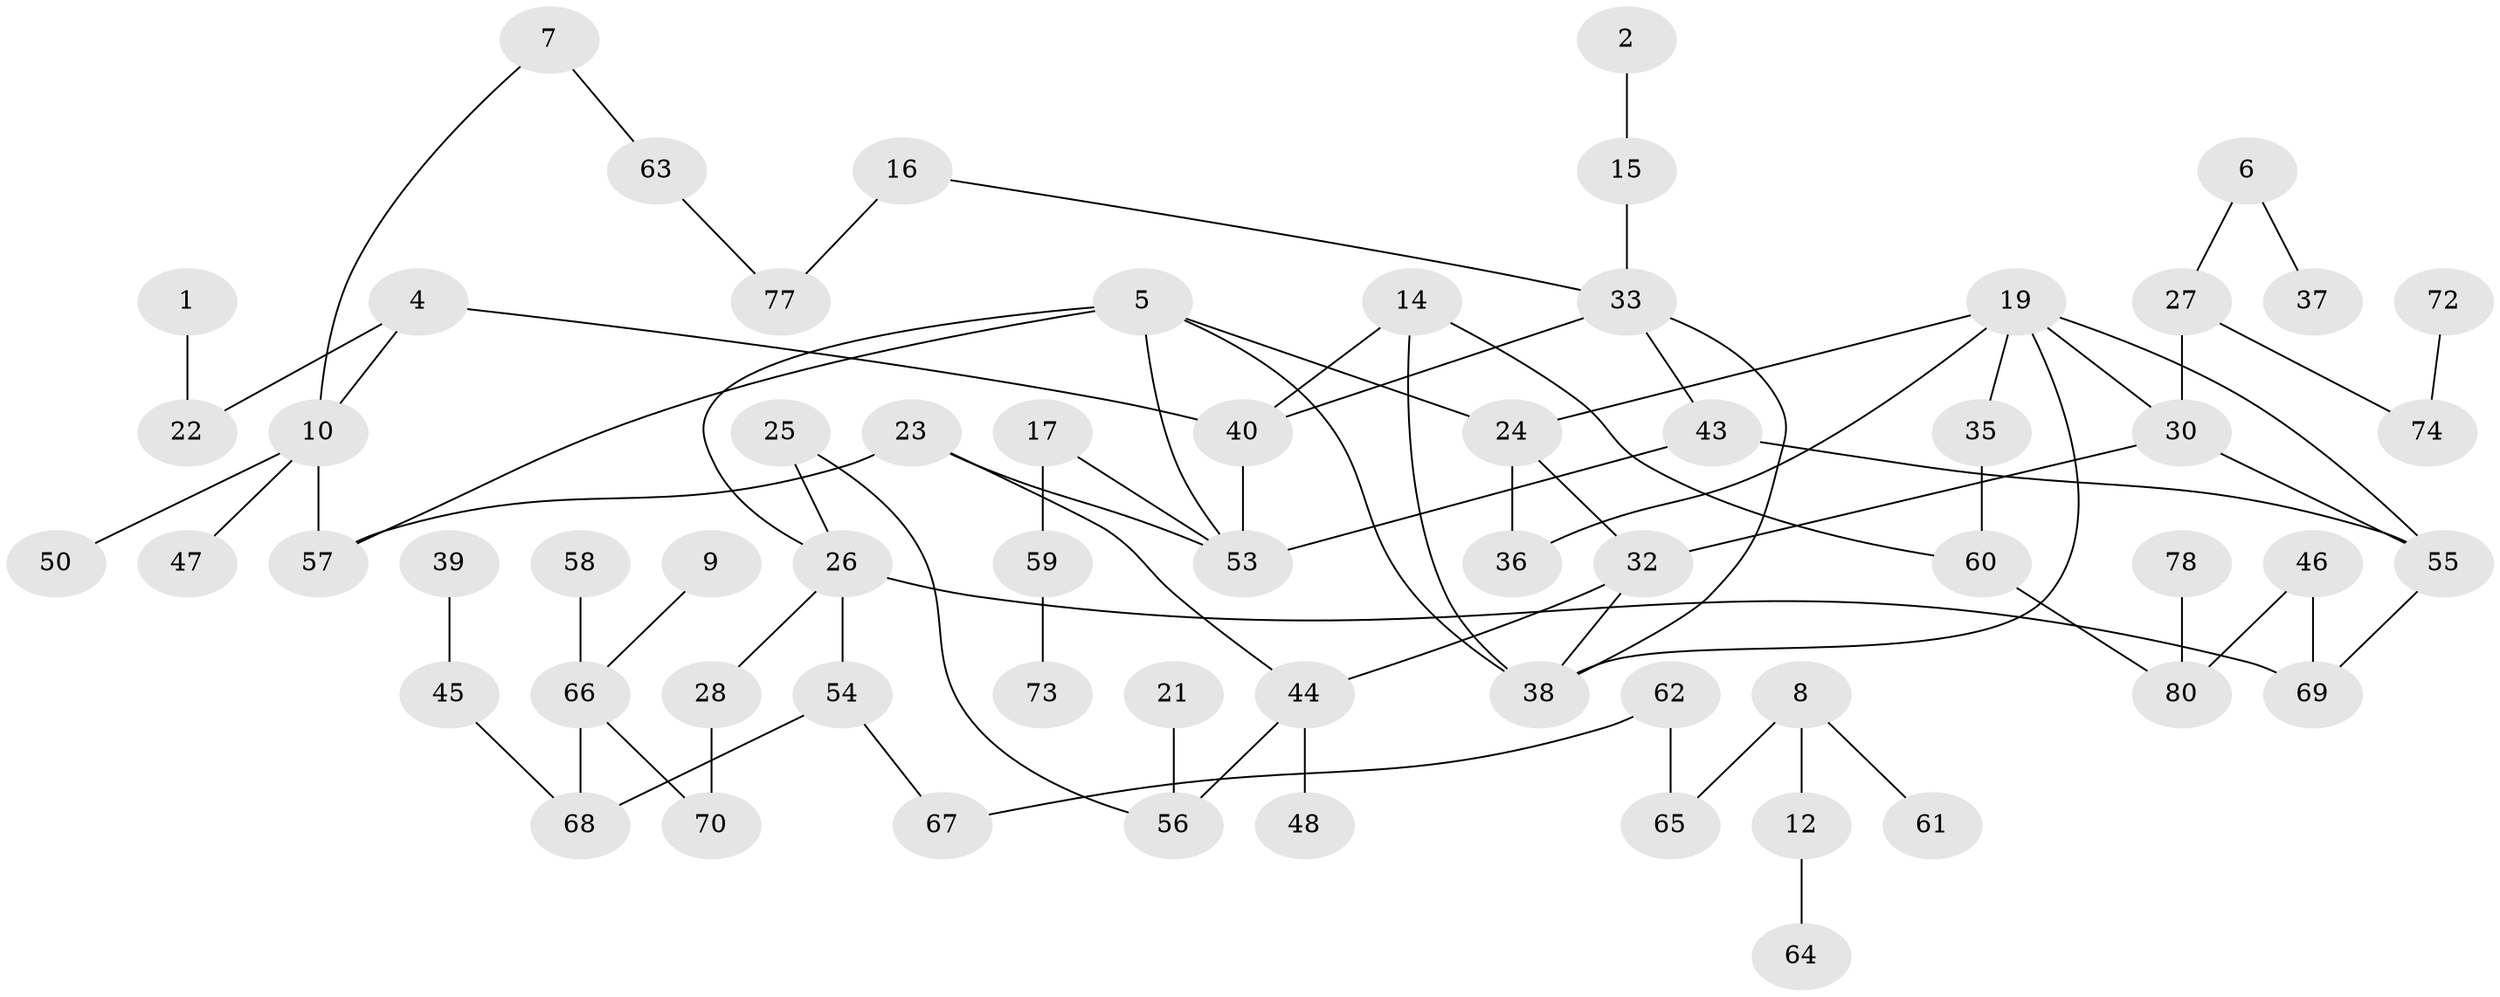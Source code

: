 // original degree distribution, {1: 0.25663716814159293, 0: 0.1504424778761062, 2: 0.26548672566371684, 3: 0.17699115044247787, 4: 0.09734513274336283, 6: 0.02654867256637168, 5: 0.02654867256637168}
// Generated by graph-tools (version 1.1) at 2025/48/03/04/25 22:48:13]
// undirected, 63 vertices, 80 edges
graph export_dot {
  node [color=gray90,style=filled];
  1;
  2;
  4;
  5;
  6;
  7;
  8;
  9;
  10;
  12;
  14;
  15;
  16;
  17;
  19;
  21;
  22;
  23;
  24;
  25;
  26;
  27;
  28;
  30;
  32;
  33;
  35;
  36;
  37;
  38;
  39;
  40;
  43;
  44;
  45;
  46;
  47;
  48;
  50;
  53;
  54;
  55;
  56;
  57;
  58;
  59;
  60;
  61;
  62;
  63;
  64;
  65;
  66;
  67;
  68;
  69;
  70;
  72;
  73;
  74;
  77;
  78;
  80;
  1 -- 22 [weight=1.0];
  2 -- 15 [weight=1.0];
  4 -- 10 [weight=1.0];
  4 -- 22 [weight=1.0];
  4 -- 40 [weight=1.0];
  5 -- 24 [weight=1.0];
  5 -- 26 [weight=1.0];
  5 -- 38 [weight=1.0];
  5 -- 53 [weight=1.0];
  5 -- 57 [weight=1.0];
  6 -- 27 [weight=1.0];
  6 -- 37 [weight=1.0];
  7 -- 10 [weight=1.0];
  7 -- 63 [weight=1.0];
  8 -- 12 [weight=1.0];
  8 -- 61 [weight=1.0];
  8 -- 65 [weight=1.0];
  9 -- 66 [weight=1.0];
  10 -- 47 [weight=1.0];
  10 -- 50 [weight=1.0];
  10 -- 57 [weight=1.0];
  12 -- 64 [weight=1.0];
  14 -- 38 [weight=1.0];
  14 -- 40 [weight=1.0];
  14 -- 60 [weight=1.0];
  15 -- 33 [weight=3.0];
  16 -- 33 [weight=1.0];
  16 -- 77 [weight=1.0];
  17 -- 53 [weight=1.0];
  17 -- 59 [weight=1.0];
  19 -- 24 [weight=1.0];
  19 -- 30 [weight=1.0];
  19 -- 35 [weight=1.0];
  19 -- 36 [weight=1.0];
  19 -- 38 [weight=1.0];
  19 -- 55 [weight=1.0];
  21 -- 56 [weight=1.0];
  23 -- 44 [weight=1.0];
  23 -- 53 [weight=1.0];
  23 -- 57 [weight=1.0];
  24 -- 32 [weight=1.0];
  24 -- 36 [weight=1.0];
  25 -- 26 [weight=1.0];
  25 -- 56 [weight=1.0];
  26 -- 28 [weight=1.0];
  26 -- 54 [weight=1.0];
  26 -- 69 [weight=1.0];
  27 -- 30 [weight=1.0];
  27 -- 74 [weight=1.0];
  28 -- 70 [weight=1.0];
  30 -- 32 [weight=1.0];
  30 -- 55 [weight=1.0];
  32 -- 38 [weight=1.0];
  32 -- 44 [weight=1.0];
  33 -- 38 [weight=1.0];
  33 -- 40 [weight=1.0];
  33 -- 43 [weight=1.0];
  35 -- 60 [weight=1.0];
  39 -- 45 [weight=1.0];
  40 -- 53 [weight=1.0];
  43 -- 53 [weight=1.0];
  43 -- 55 [weight=1.0];
  44 -- 48 [weight=1.0];
  44 -- 56 [weight=1.0];
  45 -- 68 [weight=1.0];
  46 -- 69 [weight=1.0];
  46 -- 80 [weight=1.0];
  54 -- 67 [weight=1.0];
  54 -- 68 [weight=1.0];
  55 -- 69 [weight=1.0];
  58 -- 66 [weight=1.0];
  59 -- 73 [weight=1.0];
  60 -- 80 [weight=1.0];
  62 -- 65 [weight=1.0];
  62 -- 67 [weight=1.0];
  63 -- 77 [weight=1.0];
  66 -- 68 [weight=1.0];
  66 -- 70 [weight=1.0];
  72 -- 74 [weight=1.0];
  78 -- 80 [weight=1.0];
}
